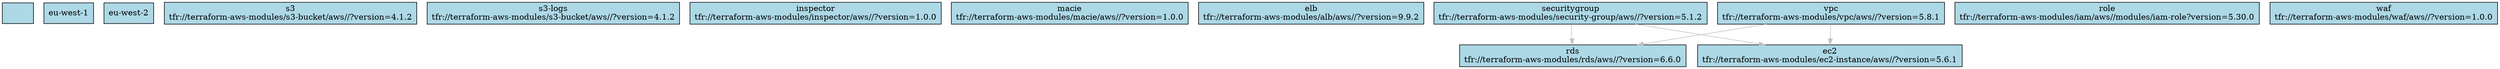 digraph G {
  rankdir=TB;
  node [shape=box, style=filled, fillcolor=lightblue];
  edge [color=gray];
  "" [label="\n"];
  "eu-west-1" [label="eu-west-1\n"];
  "eu-west-2" [label="eu-west-2\n"];
  "s3" [label="s3\ntfr://terraform-aws-modules/s3-bucket/aws//?version=4.1.2"];
  "s3-logs" [label="s3-logs\ntfr://terraform-aws-modules/s3-bucket/aws//?version=4.1.2"];
  "inspector" [label="inspector\ntfr://terraform-aws-modules/inspector/aws//?version=1.0.0"];
  "macie" [label="macie\ntfr://terraform-aws-modules/macie/aws//?version=1.0.0"];
  "elb" [label="elb\ntfr://terraform-aws-modules/alb/aws//?version=9.9.2"];
  "securitygroup" [label="securitygroup\ntfr://terraform-aws-modules/security-group/aws//?version=5.1.2"];
  "vpc" [label="vpc\ntfr://terraform-aws-modules/vpc/aws//?version=5.8.1"];
  "role" [label="role\ntfr://terraform-aws-modules/iam/aws//modules/iam-role?version=5.30.0"];
  "rds" [label="rds\ntfr://terraform-aws-modules/rds/aws//?version=6.6.0"];
  "ec2" [label="ec2\ntfr://terraform-aws-modules/ec2-instance/aws//?version=5.6.1"];
  "waf" [label="waf\ntfr://terraform-aws-modules/waf/aws//?version=1.0.0"];
  "securitygroup" -> "rds";
  "securitygroup" -> "ec2";
  "vpc" -> "rds";
  "vpc" -> "ec2";
}